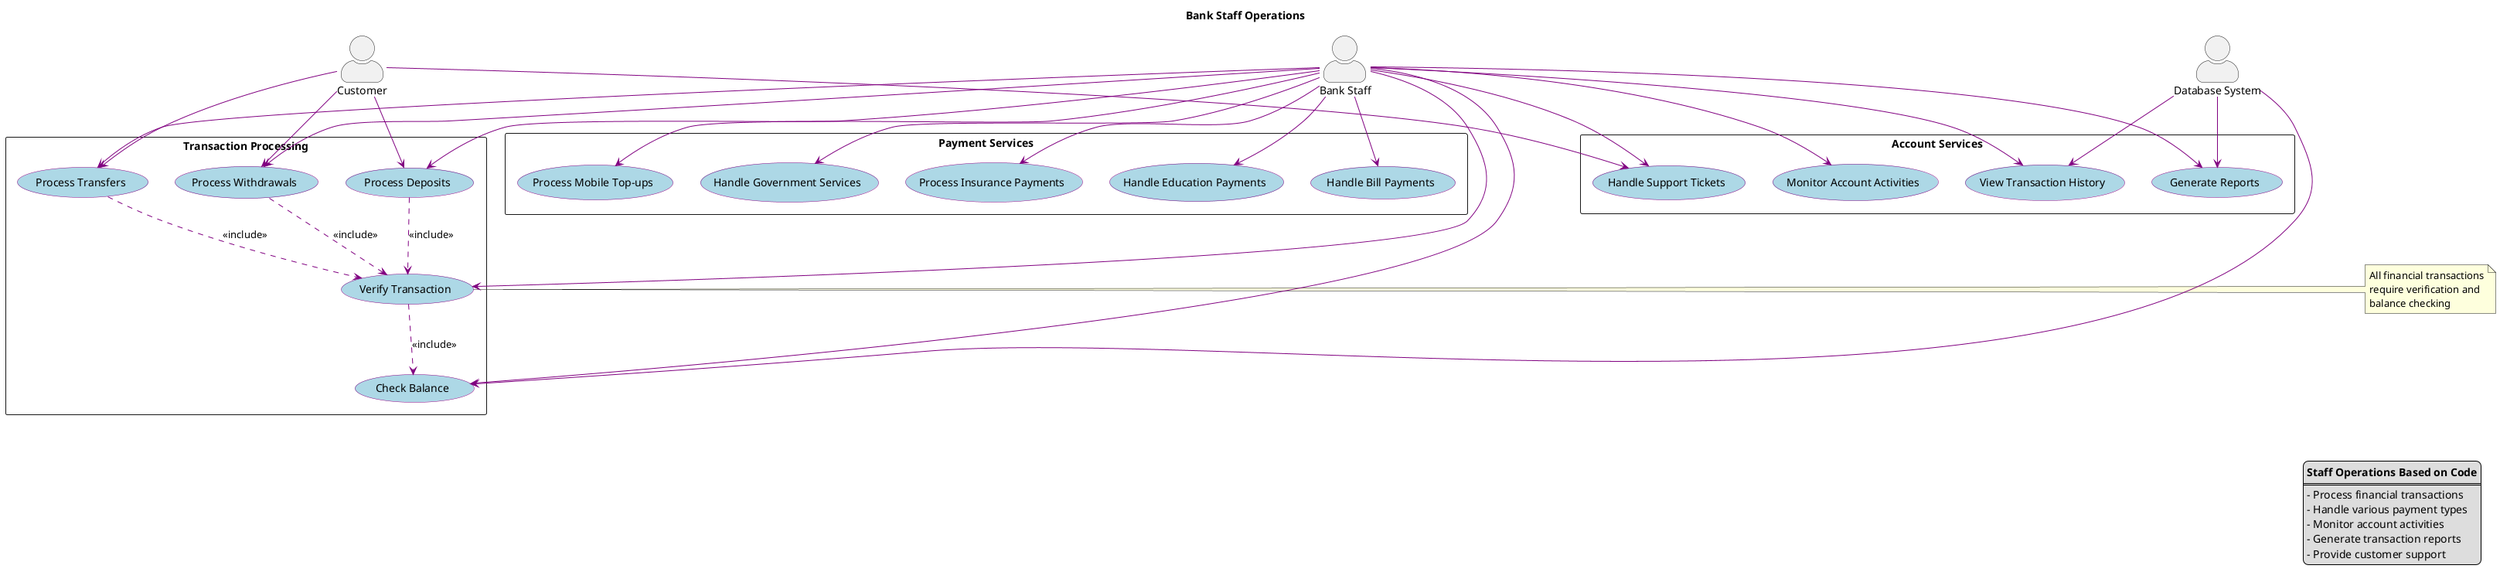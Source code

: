 @startuml Bank Staff Use Cases

skinparam actorStyle awesome
skinparam usecase {
  BackgroundColor LightBlue
  BorderColor Purple
  ArrowColor Purple
}

title "Bank Staff Operations"

actor "Bank Staff" as staff
actor "Customer" as customer
actor "Database System" as db

rectangle "Transaction Processing" {
  usecase "Process Deposits" as UC1
  usecase "Process Withdrawals" as UC2
  usecase "Process Transfers" as UC3
  usecase "Verify Transaction" as UC4
  usecase "Check Balance" as UC5
}

rectangle "Payment Services" {
  usecase "Handle Bill Payments" as UC6
  usecase "Process Mobile Top-ups" as UC7
  usecase "Handle Government Services" as UC8
  usecase "Process Insurance Payments" as UC9
  usecase "Handle Education Payments" as UC10
}

rectangle "Account Services" {
  usecase "View Transaction History" as UC11
  usecase "Generate Reports" as UC12
  usecase "Monitor Account Activities" as UC13
  usecase "Handle Support Tickets" as UC14
}

' Staff to Transaction Processing
staff --> UC1
staff --> UC2
staff --> UC3
staff --> UC4
staff --> UC5

' Staff to Payment Services
staff --> UC6
staff --> UC7
staff --> UC8
staff --> UC9
staff --> UC10

' Staff to Account Services
staff --> UC11
staff --> UC12
staff --> UC13
staff --> UC14

' Dependencies
UC1 ..> UC4 : <<include>>
UC2 ..> UC4 : <<include>>
UC3 ..> UC4 : <<include>>
UC4 ..> UC5 : <<include>>

' Database Interactions
db --> UC5
db --> UC11
db --> UC12

' Customer Interactions
customer --> UC1
customer --> UC2
customer --> UC3
customer --> UC14

note right of UC4
  All financial transactions
  require verification and
  balance checking
end note

legend right
  **Staff Operations Based on Code**
  ====
  - Process financial transactions
  - Handle various payment types
  - Monitor account activities
  - Generate transaction reports
  - Provide customer support
endlegend

@enduml 